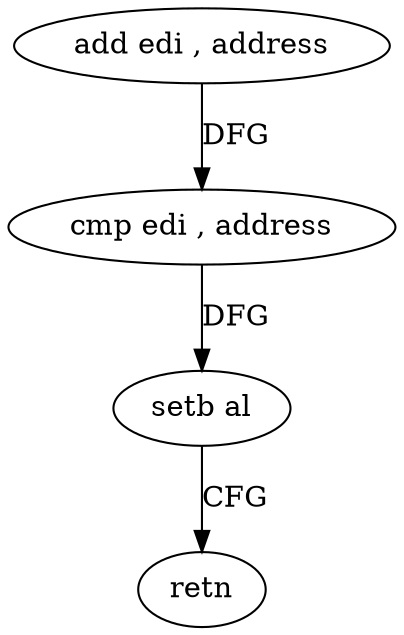 digraph "func" {
"4216752" [label = "add edi , address" ]
"4216755" [label = "cmp edi , address" ]
"4216758" [label = "setb al" ]
"4216761" [label = "retn" ]
"4216752" -> "4216755" [ label = "DFG" ]
"4216755" -> "4216758" [ label = "DFG" ]
"4216758" -> "4216761" [ label = "CFG" ]
}
